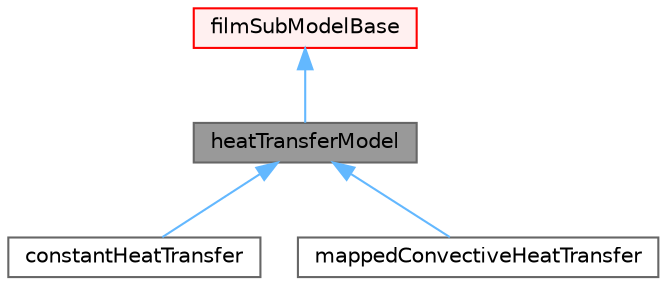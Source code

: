 digraph "heatTransferModel"
{
 // LATEX_PDF_SIZE
  bgcolor="transparent";
  edge [fontname=Helvetica,fontsize=10,labelfontname=Helvetica,labelfontsize=10];
  node [fontname=Helvetica,fontsize=10,shape=box,height=0.2,width=0.4];
  Node1 [id="Node000001",label="heatTransferModel",height=0.2,width=0.4,color="gray40", fillcolor="grey60", style="filled", fontcolor="black",tooltip="Base class for film heat transfer models."];
  Node2 -> Node1 [id="edge1_Node000001_Node000002",dir="back",color="steelblue1",style="solid",tooltip=" "];
  Node2 [id="Node000002",label="filmSubModelBase",height=0.2,width=0.4,color="red", fillcolor="#FFF0F0", style="filled",URL="$classFoam_1_1regionModels_1_1surfaceFilmModels_1_1filmSubModelBase.html",tooltip="Base class for surface film sub-models."];
  Node1 -> Node4 [id="edge2_Node000001_Node000004",dir="back",color="steelblue1",style="solid",tooltip=" "];
  Node4 [id="Node000004",label="constantHeatTransfer",height=0.2,width=0.4,color="gray40", fillcolor="white", style="filled",URL="$classFoam_1_1regionModels_1_1surfaceFilmModels_1_1constantHeatTransfer.html",tooltip="Constant heat transfer model."];
  Node1 -> Node5 [id="edge3_Node000001_Node000005",dir="back",color="steelblue1",style="solid",tooltip=" "];
  Node5 [id="Node000005",label="mappedConvectiveHeatTransfer",height=0.2,width=0.4,color="gray40", fillcolor="white", style="filled",URL="$classFoam_1_1regionModels_1_1surfaceFilmModels_1_1mappedConvectiveHeatTransfer.html",tooltip="Convective heat transfer model based on a re-working of a Nusselt number correlation."];
}
